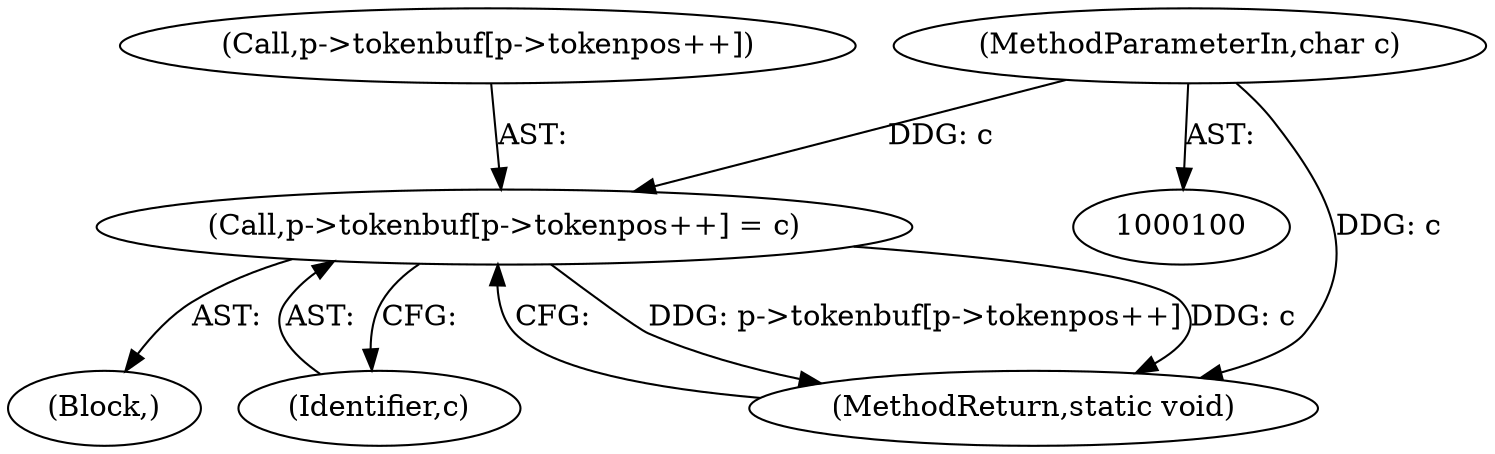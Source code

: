 digraph "0_jq_8eb1367ca44e772963e704a700ef72ae2e12babd_0@array" {
"1000153" [label="(Call,p->tokenbuf[p->tokenpos++] = c)"];
"1000102" [label="(MethodParameterIn,char c)"];
"1000102" [label="(MethodParameterIn,char c)"];
"1000162" [label="(Identifier,c)"];
"1000153" [label="(Call,p->tokenbuf[p->tokenpos++] = c)"];
"1000154" [label="(Call,p->tokenbuf[p->tokenpos++])"];
"1000103" [label="(Block,)"];
"1000163" [label="(MethodReturn,static void)"];
"1000153" -> "1000103"  [label="AST: "];
"1000153" -> "1000162"  [label="CFG: "];
"1000154" -> "1000153"  [label="AST: "];
"1000162" -> "1000153"  [label="AST: "];
"1000163" -> "1000153"  [label="CFG: "];
"1000153" -> "1000163"  [label="DDG: p->tokenbuf[p->tokenpos++]"];
"1000153" -> "1000163"  [label="DDG: c"];
"1000102" -> "1000153"  [label="DDG: c"];
"1000102" -> "1000100"  [label="AST: "];
"1000102" -> "1000163"  [label="DDG: c"];
}
